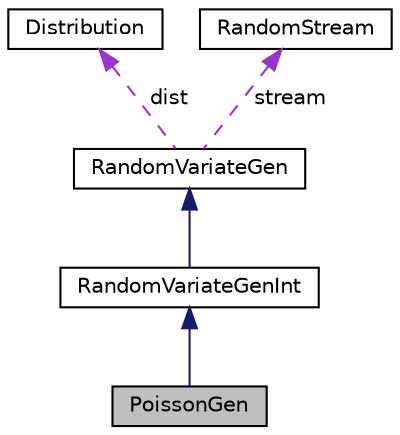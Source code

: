 digraph "PoissonGen"
{
 // INTERACTIVE_SVG=YES
  bgcolor="transparent";
  edge [fontname="Helvetica",fontsize="10",labelfontname="Helvetica",labelfontsize="10"];
  node [fontname="Helvetica",fontsize="10",shape=record];
  Node4 [label="PoissonGen",height=0.2,width=0.4,color="black", fillcolor="grey75", style="filled", fontcolor="black"];
  Node5 -> Node4 [dir="back",color="midnightblue",fontsize="10",style="solid",fontname="Helvetica"];
  Node5 [label="RandomVariateGenInt",height=0.2,width=0.4,color="black",URL="$de/d0b/classumontreal_1_1ssj_1_1randvar_1_1RandomVariateGenInt.html",tooltip="This is the base class for all generators of discrete random variates over the set of integers..."];
  Node6 -> Node5 [dir="back",color="midnightblue",fontsize="10",style="solid",fontname="Helvetica"];
  Node6 [label="RandomVariateGen",height=0.2,width=0.4,color="black",URL="$de/de0/classumontreal_1_1ssj_1_1randvar_1_1RandomVariateGen.html",tooltip="This is the base class for all random variate generators over the real line. "];
  Node7 -> Node6 [dir="back",color="darkorchid3",fontsize="10",style="dashed",label=" dist" ,fontname="Helvetica"];
  Node7 [label="Distribution",height=0.2,width=0.4,color="black",URL="$d6/dd2/interfaceumontreal_1_1ssj_1_1probdist_1_1Distribution.html",tooltip="This interface should be implemented by all classes supporting discrete and continuous distributions..."];
  Node8 -> Node6 [dir="back",color="darkorchid3",fontsize="10",style="dashed",label=" stream" ,fontname="Helvetica"];
  Node8 [label="RandomStream",height=0.2,width=0.4,color="black",URL="$d1/d7c/interfaceumontreal_1_1ssj_1_1rng_1_1RandomStream.html",tooltip="This interface defines the basic structures to handle multiple streams of uniform (pseudo)random numb..."];
}
